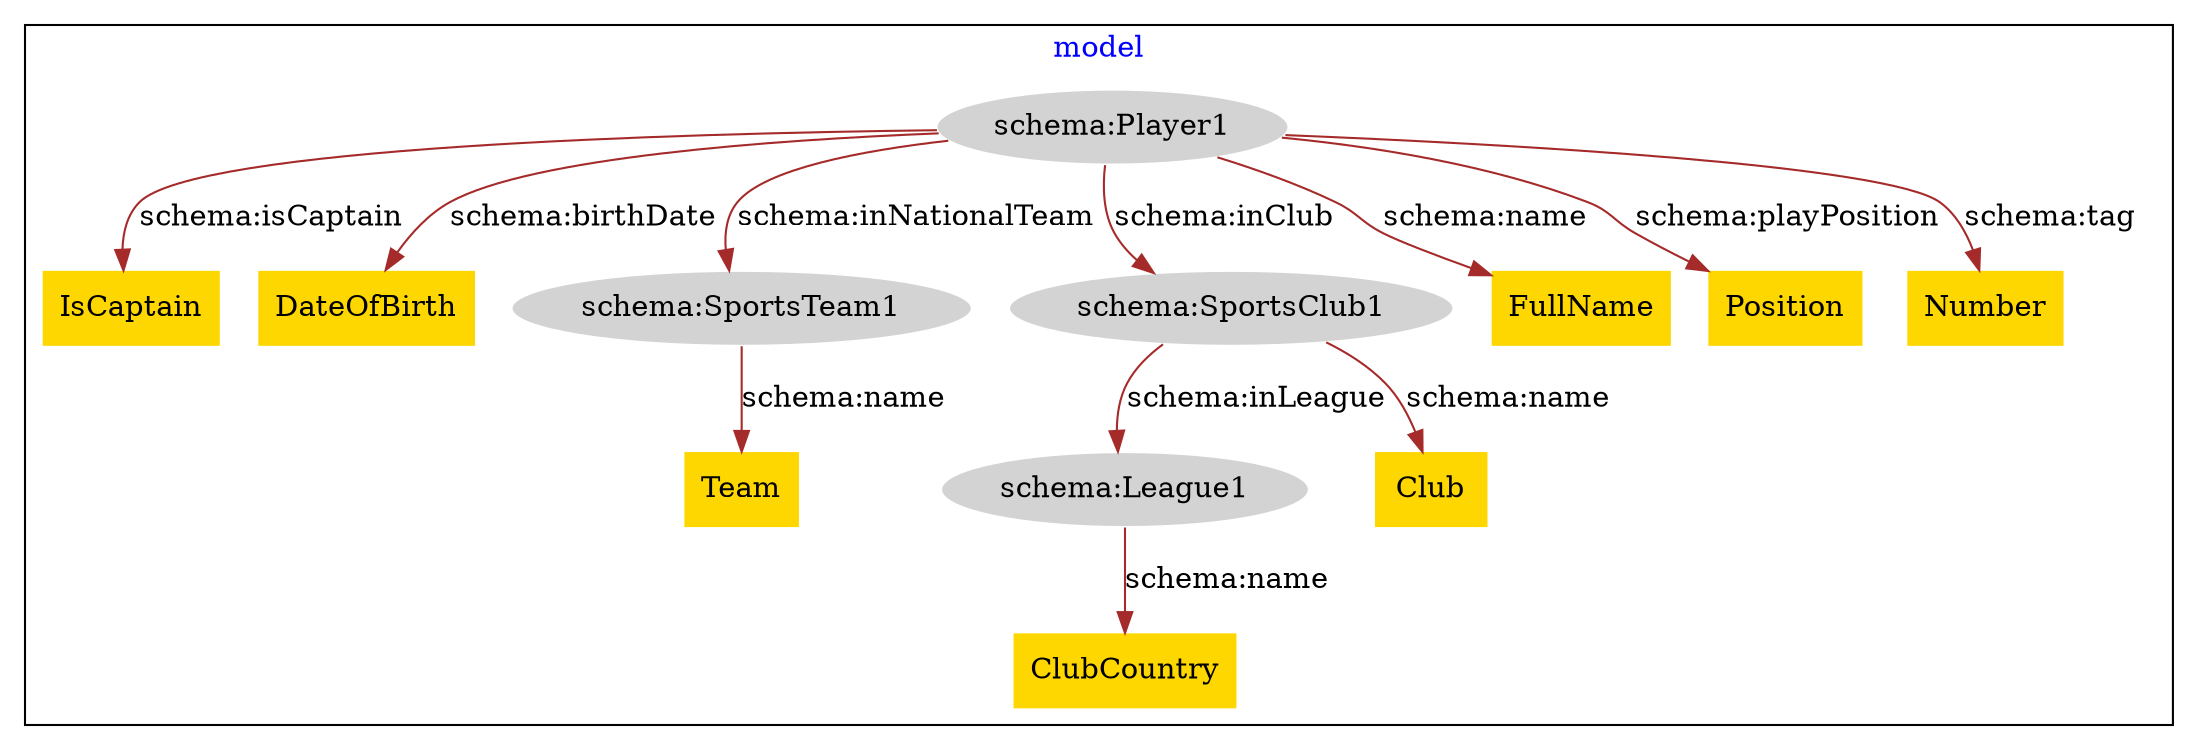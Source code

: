 digraph n0 {
fontcolor="blue"
remincross="true"
subgraph cluster {
label="model"
"schema:Player1"[style="filled",color="white",fillcolor="lightgray",label="schema:Player1"];
"IsCaptain"[shape="plaintext",style="filled",fillcolor="gold",label="IsCaptain"];
"schema:League1"[style="filled",color="white",fillcolor="lightgray",label="schema:League1"];
"ClubCountry"[shape="plaintext",style="filled",fillcolor="gold",label="ClubCountry"];
"DateOfBirth"[shape="plaintext",style="filled",fillcolor="gold",label="DateOfBirth"];
"schema:SportsTeam1"[style="filled",color="white",fillcolor="lightgray",label="schema:SportsTeam1"];
"Team"[shape="plaintext",style="filled",fillcolor="gold",label="Team"];
"schema:SportsClub1"[style="filled",color="white",fillcolor="lightgray",label="schema:SportsClub1"];
"Club"[shape="plaintext",style="filled",fillcolor="gold",label="Club"];
"FullName"[shape="plaintext",style="filled",fillcolor="gold",label="FullName"];
"Position"[shape="plaintext",style="filled",fillcolor="gold",label="Position"];
"Number"[shape="plaintext",style="filled",fillcolor="gold",label="Number"];
}
"schema:Player1" -> "IsCaptain"[color="brown",fontcolor="black",label="schema:isCaptain"];
"schema:League1" -> "ClubCountry"[color="brown",fontcolor="black",label="schema:name"];
"schema:Player1" -> "DateOfBirth"[color="brown",fontcolor="black",label="schema:birthDate"];
"schema:SportsTeam1" -> "Team"[color="brown",fontcolor="black",label="schema:name"];
"schema:SportsClub1" -> "Club"[color="brown",fontcolor="black",label="schema:name"];
"schema:Player1" -> "FullName"[color="brown",fontcolor="black",label="schema:name"];
"schema:Player1" -> "Position"[color="brown",fontcolor="black",label="schema:playPosition"];
"schema:Player1" -> "Number"[color="brown",fontcolor="black",label="schema:tag"];
"schema:Player1" -> "schema:SportsClub1"[color="brown",fontcolor="black",label="schema:inClub"];
"schema:Player1" -> "schema:SportsTeam1"[color="brown",fontcolor="black",label="schema:inNationalTeam"];
"schema:SportsClub1" -> "schema:League1"[color="brown",fontcolor="black",label="schema:inLeague"];
}
